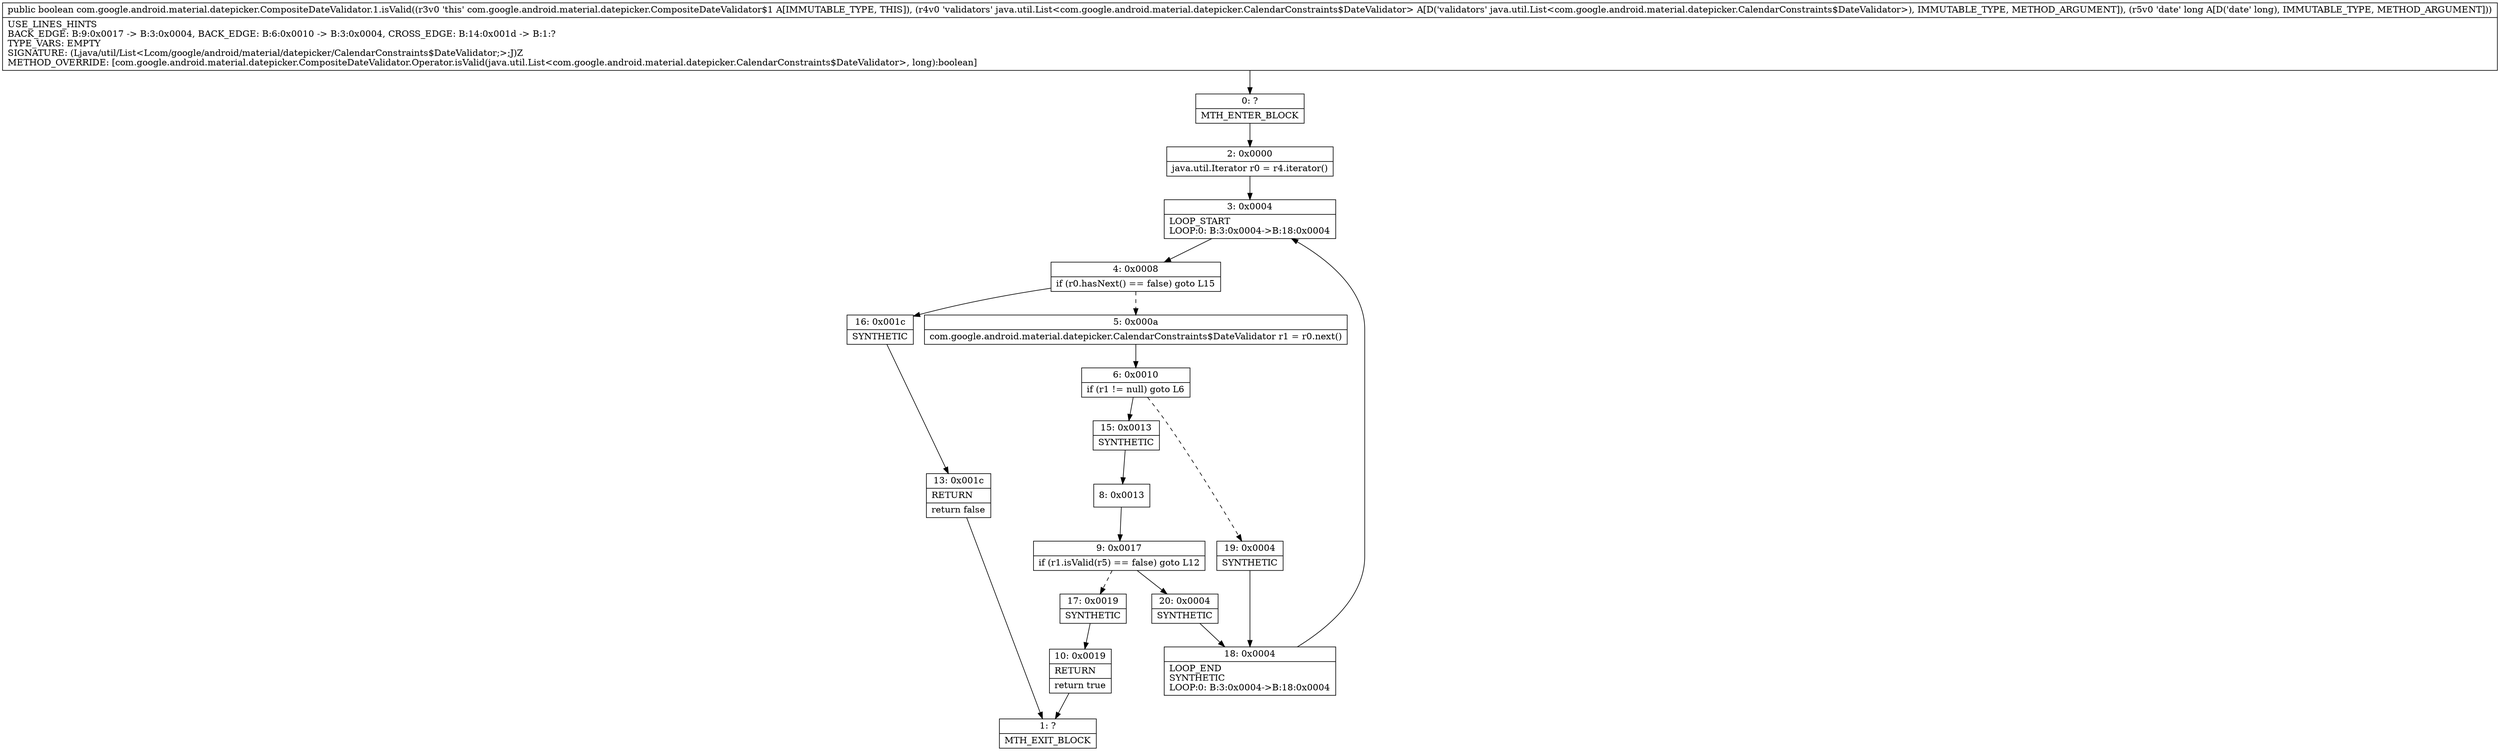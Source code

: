 digraph "CFG forcom.google.android.material.datepicker.CompositeDateValidator.1.isValid(Ljava\/util\/List;J)Z" {
Node_0 [shape=record,label="{0\:\ ?|MTH_ENTER_BLOCK\l}"];
Node_2 [shape=record,label="{2\:\ 0x0000|java.util.Iterator r0 = r4.iterator()\l}"];
Node_3 [shape=record,label="{3\:\ 0x0004|LOOP_START\lLOOP:0: B:3:0x0004\-\>B:18:0x0004\l}"];
Node_4 [shape=record,label="{4\:\ 0x0008|if (r0.hasNext() == false) goto L15\l}"];
Node_5 [shape=record,label="{5\:\ 0x000a|com.google.android.material.datepicker.CalendarConstraints$DateValidator r1 = r0.next()\l}"];
Node_6 [shape=record,label="{6\:\ 0x0010|if (r1 != null) goto L6\l}"];
Node_15 [shape=record,label="{15\:\ 0x0013|SYNTHETIC\l}"];
Node_8 [shape=record,label="{8\:\ 0x0013}"];
Node_9 [shape=record,label="{9\:\ 0x0017|if (r1.isValid(r5) == false) goto L12\l}"];
Node_17 [shape=record,label="{17\:\ 0x0019|SYNTHETIC\l}"];
Node_10 [shape=record,label="{10\:\ 0x0019|RETURN\l|return true\l}"];
Node_1 [shape=record,label="{1\:\ ?|MTH_EXIT_BLOCK\l}"];
Node_20 [shape=record,label="{20\:\ 0x0004|SYNTHETIC\l}"];
Node_18 [shape=record,label="{18\:\ 0x0004|LOOP_END\lSYNTHETIC\lLOOP:0: B:3:0x0004\-\>B:18:0x0004\l}"];
Node_19 [shape=record,label="{19\:\ 0x0004|SYNTHETIC\l}"];
Node_16 [shape=record,label="{16\:\ 0x001c|SYNTHETIC\l}"];
Node_13 [shape=record,label="{13\:\ 0x001c|RETURN\l|return false\l}"];
MethodNode[shape=record,label="{public boolean com.google.android.material.datepicker.CompositeDateValidator.1.isValid((r3v0 'this' com.google.android.material.datepicker.CompositeDateValidator$1 A[IMMUTABLE_TYPE, THIS]), (r4v0 'validators' java.util.List\<com.google.android.material.datepicker.CalendarConstraints$DateValidator\> A[D('validators' java.util.List\<com.google.android.material.datepicker.CalendarConstraints$DateValidator\>), IMMUTABLE_TYPE, METHOD_ARGUMENT]), (r5v0 'date' long A[D('date' long), IMMUTABLE_TYPE, METHOD_ARGUMENT]))  | USE_LINES_HINTS\lBACK_EDGE: B:9:0x0017 \-\> B:3:0x0004, BACK_EDGE: B:6:0x0010 \-\> B:3:0x0004, CROSS_EDGE: B:14:0x001d \-\> B:1:?\lTYPE_VARS: EMPTY\lSIGNATURE: (Ljava\/util\/List\<Lcom\/google\/android\/material\/datepicker\/CalendarConstraints$DateValidator;\>;J)Z\lMETHOD_OVERRIDE: [com.google.android.material.datepicker.CompositeDateValidator.Operator.isValid(java.util.List\<com.google.android.material.datepicker.CalendarConstraints$DateValidator\>, long):boolean]\l}"];
MethodNode -> Node_0;Node_0 -> Node_2;
Node_2 -> Node_3;
Node_3 -> Node_4;
Node_4 -> Node_5[style=dashed];
Node_4 -> Node_16;
Node_5 -> Node_6;
Node_6 -> Node_15;
Node_6 -> Node_19[style=dashed];
Node_15 -> Node_8;
Node_8 -> Node_9;
Node_9 -> Node_17[style=dashed];
Node_9 -> Node_20;
Node_17 -> Node_10;
Node_10 -> Node_1;
Node_20 -> Node_18;
Node_18 -> Node_3;
Node_19 -> Node_18;
Node_16 -> Node_13;
Node_13 -> Node_1;
}

